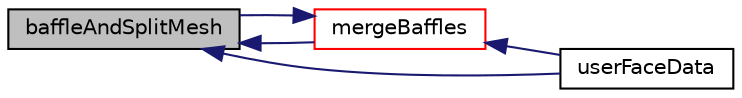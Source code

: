 digraph "baffleAndSplitMesh"
{
  bgcolor="transparent";
  edge [fontname="Helvetica",fontsize="10",labelfontname="Helvetica",labelfontsize="10"];
  node [fontname="Helvetica",fontsize="10",shape=record];
  rankdir="LR";
  Node4992 [label="baffleAndSplitMesh",height=0.2,width=0.4,color="black", fillcolor="grey75", style="filled", fontcolor="black"];
  Node4992 -> Node4993 [dir="back",color="midnightblue",fontsize="10",style="solid",fontname="Helvetica"];
  Node4993 [label="mergeBaffles",height=0.2,width=0.4,color="red",URL="$a25857.html#aa959f1ef1377d3a4eaac5ff099280e50",tooltip="Merge baffles. Gets pairs of faces. "];
  Node4993 -> Node4994 [dir="back",color="midnightblue",fontsize="10",style="solid",fontname="Helvetica"];
  Node4994 [label="userFaceData",height=0.2,width=0.4,color="black",URL="$a25857.html#a2cb6efa4184bedfbed60b069881c26a3"];
  Node4993 -> Node4992 [dir="back",color="midnightblue",fontsize="10",style="solid",fontname="Helvetica"];
  Node4992 -> Node4994 [dir="back",color="midnightblue",fontsize="10",style="solid",fontname="Helvetica"];
}
